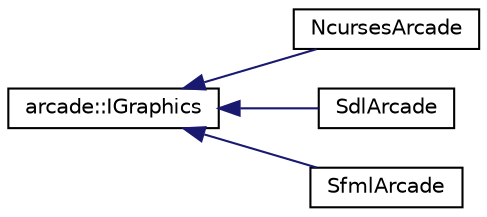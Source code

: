 digraph "Graphical Class Hierarchy"
{
 // LATEX_PDF_SIZE
  edge [fontname="Helvetica",fontsize="10",labelfontname="Helvetica",labelfontsize="10"];
  node [fontname="Helvetica",fontsize="10",shape=record];
  rankdir="LR";
  Node0 [label="arcade::IGraphics",height=0.2,width=0.4,color="black", fillcolor="white", style="filled",URL="$classarcade_1_1IGraphics.html",tooltip=" "];
  Node0 -> Node1 [dir="back",color="midnightblue",fontsize="10",style="solid",fontname="Helvetica"];
  Node1 [label="NcursesArcade",height=0.2,width=0.4,color="black", fillcolor="white", style="filled",URL="$classNcursesArcade.html",tooltip=" "];
  Node0 -> Node2 [dir="back",color="midnightblue",fontsize="10",style="solid",fontname="Helvetica"];
  Node2 [label="SdlArcade",height=0.2,width=0.4,color="black", fillcolor="white", style="filled",URL="$classSdlArcade.html",tooltip=" "];
  Node0 -> Node3 [dir="back",color="midnightblue",fontsize="10",style="solid",fontname="Helvetica"];
  Node3 [label="SfmlArcade",height=0.2,width=0.4,color="black", fillcolor="white", style="filled",URL="$classSfmlArcade.html",tooltip=" "];
}
